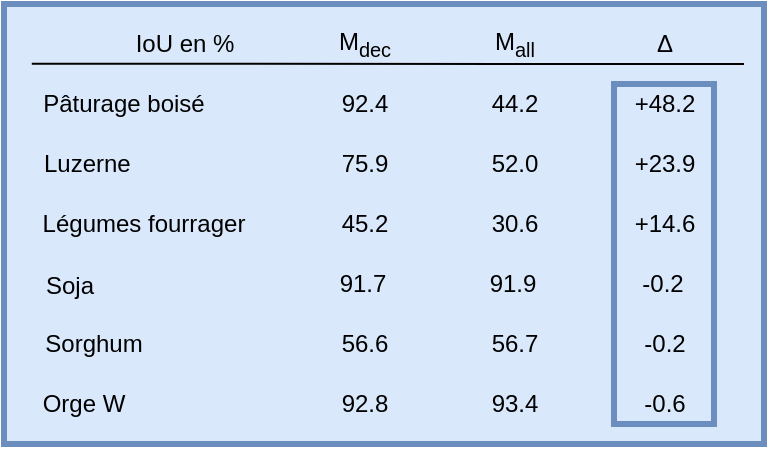 <mxfile version="15.2.7" type="device"><diagram id="Q2tXcFmhulNJT2mUu70Q" name="Page-1"><mxGraphModel dx="1350" dy="806" grid="1" gridSize="10" guides="1" tooltips="1" connect="1" arrows="1" fold="1" page="1" pageScale="1" pageWidth="827" pageHeight="1169" math="0" shadow="0"><root><mxCell id="0"/><mxCell id="1" parent="0"/><mxCell id="ISqzlExrCAHjaw9iDG5P-31" value="" style="rounded=0;whiteSpace=wrap;html=1;fillColor=#dae8fc;strokeWidth=3;strokeColor=#6C8EBF;" parent="1" vertex="1"><mxGeometry x="100" y="130" width="380" height="220" as="geometry"/></mxCell><mxCell id="dAJbB3b-zwiPBvrVKV_J-15" value="92.4" style="text;html=1;align=center;verticalAlign=middle;resizable=0;points=[];autosize=1;fillColor=#dae8fc;strokeWidth=2;" parent="1" vertex="1"><mxGeometry x="260" y="170" width="40" height="20" as="geometry"/></mxCell><mxCell id="dAJbB3b-zwiPBvrVKV_J-17" value="IoU en %" style="text;html=1;align=center;verticalAlign=middle;resizable=0;points=[];autosize=1;strokeColor=none;" parent="1" vertex="1"><mxGeometry x="160" y="140" width="60" height="20" as="geometry"/></mxCell><mxCell id="t_Epl60UzwiuoRET6TV3-6" value="75.9" style="text;html=1;align=center;verticalAlign=middle;resizable=0;points=[];autosize=1;fillColor=#dae8fc;strokeWidth=2;" parent="1" vertex="1"><mxGeometry x="260" y="200" width="40" height="20" as="geometry"/></mxCell><mxCell id="ISqzlExrCAHjaw9iDG5P-2" value="Pâturage boisé" style="text;html=1;strokeColor=none;fillColor=none;align=center;verticalAlign=middle;whiteSpace=wrap;rounded=0;" parent="1" vertex="1"><mxGeometry x="110" y="170" width="100" height="20" as="geometry"/></mxCell><mxCell id="ISqzlExrCAHjaw9iDG5P-3" value="Luzerne &amp;nbsp; &amp;nbsp; &amp;nbsp; &amp;nbsp; " style="text;html=1;strokeColor=none;fillColor=none;align=center;verticalAlign=middle;whiteSpace=wrap;rounded=0;" parent="1" vertex="1"><mxGeometry x="110" y="200" width="90" height="20" as="geometry"/></mxCell><mxCell id="ISqzlExrCAHjaw9iDG5P-4" value="Légumes fourrager" style="text;html=1;strokeColor=none;fillColor=none;align=center;verticalAlign=middle;whiteSpace=wrap;rounded=0;" parent="1" vertex="1"><mxGeometry x="100" y="230" width="140" height="20" as="geometry"/></mxCell><mxCell id="ISqzlExrCAHjaw9iDG5P-5" value="Sorghum" style="text;html=1;strokeColor=none;fillColor=none;align=center;verticalAlign=middle;whiteSpace=wrap;rounded=0;" parent="1" vertex="1"><mxGeometry x="120" y="290" width="50" height="20" as="geometry"/></mxCell><mxCell id="ISqzlExrCAHjaw9iDG5P-6" value="Soja" style="text;html=1;strokeColor=none;fillColor=none;align=center;verticalAlign=middle;whiteSpace=wrap;rounded=0;" parent="1" vertex="1"><mxGeometry x="99" y="261" width="67.5" height="20" as="geometry"/></mxCell><mxCell id="ISqzlExrCAHjaw9iDG5P-7" value="Orge W" style="text;html=1;strokeColor=none;fillColor=none;align=center;verticalAlign=middle;whiteSpace=wrap;rounded=0;" parent="1" vertex="1"><mxGeometry x="100" y="320" width="80" height="20" as="geometry"/></mxCell><mxCell id="ISqzlExrCAHjaw9iDG5P-8" value="" style="endArrow=none;html=1;entryX=0;entryY=0.5;entryDx=0;entryDy=0;exitX=1.022;exitY=0.498;exitDx=0;exitDy=0;exitPerimeter=0;" parent="1" edge="1"><mxGeometry width="50" height="50" relative="1" as="geometry"><mxPoint x="113.89" y="159.88" as="sourcePoint"/><mxPoint x="470" y="160" as="targetPoint"/></mxGeometry></mxCell><mxCell id="ISqzlExrCAHjaw9iDG5P-10" value="45.2" style="text;html=1;align=center;verticalAlign=middle;resizable=0;points=[];autosize=1;fillColor=#dae8fc;strokeWidth=2;" parent="1" vertex="1"><mxGeometry x="260" y="230" width="40" height="20" as="geometry"/></mxCell><mxCell id="ISqzlExrCAHjaw9iDG5P-11" value="92.8" style="text;html=1;align=center;verticalAlign=middle;resizable=0;points=[];autosize=1;fillColor=#dae8fc;strokeWidth=2;" parent="1" vertex="1"><mxGeometry x="260" y="320" width="40" height="20" as="geometry"/></mxCell><mxCell id="ISqzlExrCAHjaw9iDG5P-12" value="91.7" style="text;html=1;align=center;verticalAlign=middle;resizable=0;points=[];autosize=1;fillColor=#dae8fc;strokeWidth=2;" parent="1" vertex="1"><mxGeometry x="258.75" y="260" width="40" height="20" as="geometry"/></mxCell><mxCell id="ISqzlExrCAHjaw9iDG5P-13" value="56.6" style="text;html=1;align=center;verticalAlign=middle;resizable=0;points=[];autosize=1;fillColor=#dae8fc;strokeWidth=2;" parent="1" vertex="1"><mxGeometry x="260" y="290" width="40" height="20" as="geometry"/></mxCell><mxCell id="ISqzlExrCAHjaw9iDG5P-14" value="M&lt;sub&gt;dec&lt;/sub&gt;" style="text;html=1;align=center;verticalAlign=middle;resizable=0;points=[];autosize=1;strokeColor=none;" parent="1" vertex="1"><mxGeometry x="260" y="140" width="40" height="20" as="geometry"/></mxCell><mxCell id="ISqzlExrCAHjaw9iDG5P-15" value="M&lt;sub&gt;all&lt;/sub&gt;" style="text;html=1;align=center;verticalAlign=middle;resizable=0;points=[];autosize=1;strokeColor=none;" parent="1" vertex="1"><mxGeometry x="335" y="140" width="40" height="20" as="geometry"/></mxCell><mxCell id="ISqzlExrCAHjaw9iDG5P-16" value="Δ" style="text;html=1;align=center;verticalAlign=middle;resizable=0;points=[];autosize=1;strokeColor=none;" parent="1" vertex="1"><mxGeometry x="420" y="140" width="20" height="20" as="geometry"/></mxCell><mxCell id="ISqzlExrCAHjaw9iDG5P-17" value="44.2" style="text;html=1;align=center;verticalAlign=middle;resizable=0;points=[];autosize=1;fillColor=#dae8fc;strokeWidth=2;" parent="1" vertex="1"><mxGeometry x="335" y="170" width="40" height="20" as="geometry"/></mxCell><mxCell id="ISqzlExrCAHjaw9iDG5P-18" value="52.0" style="text;html=1;align=center;verticalAlign=middle;resizable=0;points=[];autosize=1;fillColor=#dae8fc;strokeWidth=2;" parent="1" vertex="1"><mxGeometry x="335" y="200" width="40" height="20" as="geometry"/></mxCell><mxCell id="ISqzlExrCAHjaw9iDG5P-19" value="30.6" style="text;html=1;align=center;verticalAlign=middle;resizable=0;points=[];autosize=1;fillColor=#dae8fc;strokeWidth=2;" parent="1" vertex="1"><mxGeometry x="335" y="230" width="40" height="20" as="geometry"/></mxCell><mxCell id="ISqzlExrCAHjaw9iDG5P-20" value="93.4" style="text;html=1;align=center;verticalAlign=middle;resizable=0;points=[];autosize=1;fillColor=#dae8fc;strokeWidth=2;" parent="1" vertex="1"><mxGeometry x="335" y="320" width="40" height="20" as="geometry"/></mxCell><mxCell id="ISqzlExrCAHjaw9iDG5P-21" value="91.9" style="text;html=1;align=center;verticalAlign=middle;resizable=0;points=[];autosize=1;fillColor=#dae8fc;strokeWidth=2;" parent="1" vertex="1"><mxGeometry x="333.75" y="260" width="40" height="20" as="geometry"/></mxCell><mxCell id="ISqzlExrCAHjaw9iDG5P-22" value="56.7" style="text;html=1;align=center;verticalAlign=middle;resizable=0;points=[];autosize=1;fillColor=#dae8fc;strokeWidth=2;" parent="1" vertex="1"><mxGeometry x="335" y="290" width="40" height="20" as="geometry"/></mxCell><mxCell id="ISqzlExrCAHjaw9iDG5P-23" value="+48.2" style="text;html=1;align=center;verticalAlign=middle;resizable=0;points=[];autosize=1;fillColor=#dae8fc;strokeWidth=2;fontStyle=0;" parent="1" vertex="1"><mxGeometry x="405" y="170" width="50" height="20" as="geometry"/></mxCell><mxCell id="ISqzlExrCAHjaw9iDG5P-24" value="+23.9" style="text;html=1;align=center;verticalAlign=middle;resizable=0;points=[];autosize=1;fillColor=#dae8fc;strokeWidth=2;" parent="1" vertex="1"><mxGeometry x="405" y="200" width="50" height="20" as="geometry"/></mxCell><mxCell id="ISqzlExrCAHjaw9iDG5P-25" value="+14.6" style="text;html=1;align=center;verticalAlign=middle;resizable=0;points=[];autosize=1;fillColor=#dae8fc;strokeWidth=2;" parent="1" vertex="1"><mxGeometry x="405" y="230" width="50" height="20" as="geometry"/></mxCell><mxCell id="ISqzlExrCAHjaw9iDG5P-26" value="-0.6" style="text;html=1;align=center;verticalAlign=middle;resizable=0;points=[];autosize=1;fillColor=#dae8fc;strokeWidth=2;" parent="1" vertex="1"><mxGeometry x="410" y="320" width="40" height="20" as="geometry"/></mxCell><mxCell id="ISqzlExrCAHjaw9iDG5P-27" value="-0.2" style="text;html=1;align=center;verticalAlign=middle;resizable=0;points=[];autosize=1;fillColor=#dae8fc;strokeWidth=2;" parent="1" vertex="1"><mxGeometry x="408.75" y="260" width="40" height="20" as="geometry"/></mxCell><mxCell id="ISqzlExrCAHjaw9iDG5P-28" value="-0.2" style="text;html=1;align=center;verticalAlign=middle;resizable=0;points=[];autosize=1;strokeWidth=2;fontStyle=0;" parent="1" vertex="1"><mxGeometry x="410" y="290" width="40" height="20" as="geometry"/></mxCell><mxCell id="NjT-BoyByTHtBCugw6OW-1" value="" style="rounded=0;whiteSpace=wrap;html=1;strokeColor=#6C8EBF;strokeWidth=3;fillColor=none;" parent="1" vertex="1"><mxGeometry x="405" y="170" width="50" height="170" as="geometry"/></mxCell></root></mxGraphModel></diagram></mxfile>